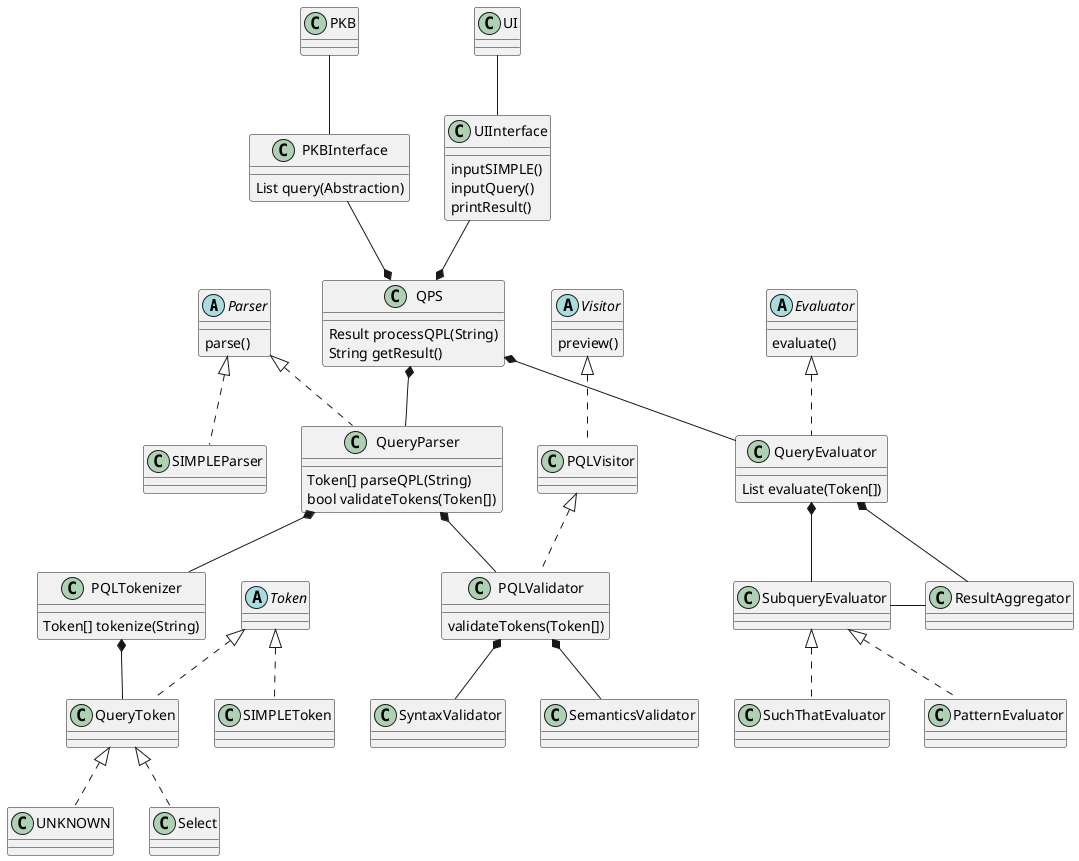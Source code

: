 @startuml

abstract class  "Parser" {
	parse()
}

abstract class  "Token" {}

abstract class  "Visitor" {
	preview()
}

abstract class  "Evaluator" {
	evaluate()
}

class UIInterface {
	inputSIMPLE()
	inputQuery()
	printResult()
}

class PKBInterface {
	List query(Abstraction)
}

class QPS {
	Result processQPL(String)
	String getResult()
}

class QueryParser {
	Token[] parseQPL(String)
	bool validateTokens(Token[])
}

class PQLTokenizer {
	Token[] tokenize(String)
}

class PQLValidator {
	validateTokens(Token[])
}

class QueryEvaluator {
	List evaluate(Token[])
}

Evaluator <|.down. QueryEvaluator

Parser <|.down. QueryParser
Parser <|.down. SIMPLEParser

Token <|.down. SIMPLEToken
Token <|.down. QueryToken

QueryToken <|.down. UNKNOWN
QueryToken <|.down. Select

Visitor <|.down. PQLVisitor
PQLVisitor <|.down. PQLValidator

UI -down- UIInterface
PKB -down- PKBInterface

QPS *-up- UIInterface
QPS *-up- PKBInterface
QPS *-down- QueryParser
QPS *-down- QueryEvaluator

QueryParser *-down- PQLTokenizer
QueryParser *-down- PQLValidator

PQLTokenizer *-down- QueryToken

PQLValidator *-down- SyntaxValidator
PQLValidator *-down- SemanticsValidator

QueryEvaluator *-down- SubqueryEvaluator
QueryEvaluator *-down- ResultAggregator

SubqueryEvaluator <|.down. SuchThatEvaluator
SubqueryEvaluator <|.down. PatternEvaluator
SubqueryEvaluator -right- ResultAggregator

@enduml
